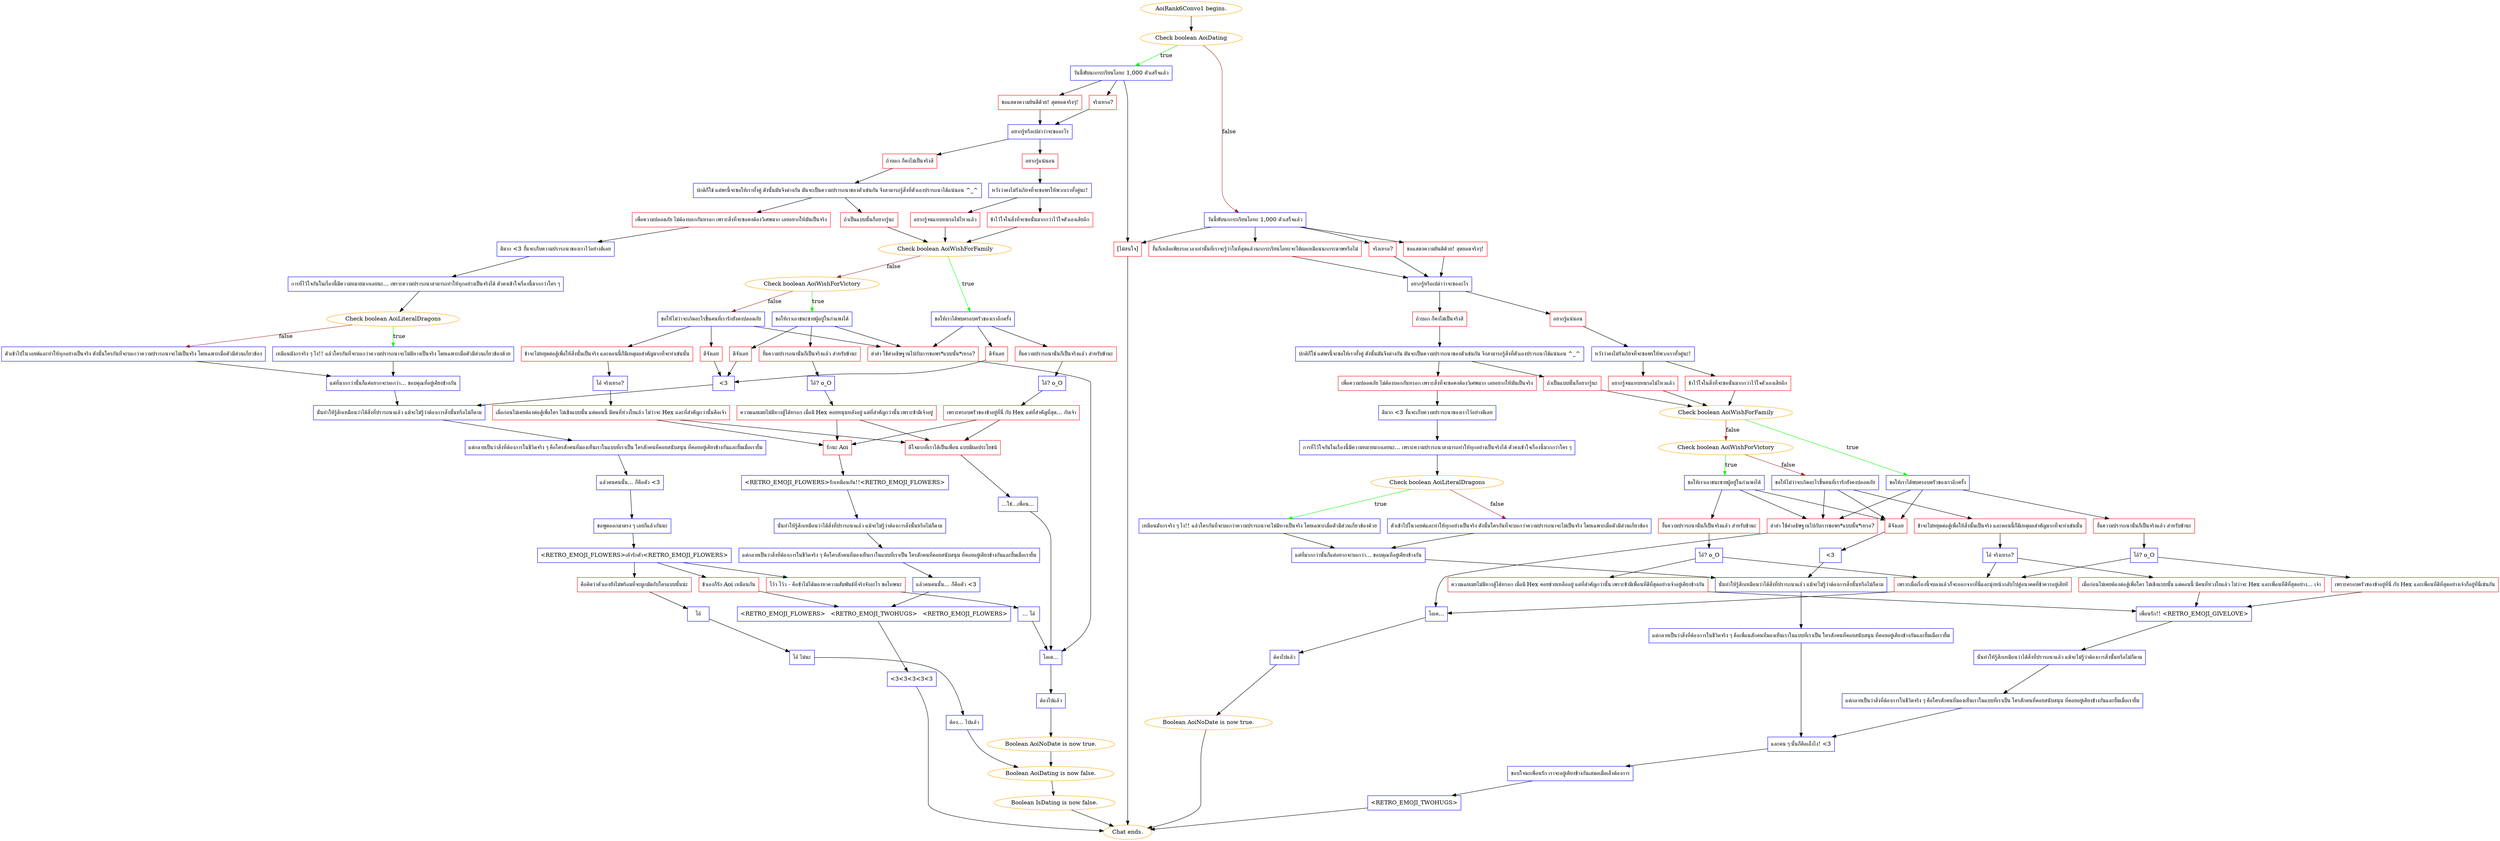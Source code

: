 digraph {
	"AoiRank6Convo1 begins." [color=orange];
		"AoiRank6Convo1 begins." -> j783435710;
	j783435710 [label="Check boolean AoiDating",color=orange];
		j783435710 -> j3112743565 [label=true,color=green];
		j783435710 -> j772213721 [label=false,color=brown];
	j3112743565 [label="วันนี้พับนกกระเรียนโลหะ 1,000 ตัวเสร็จแล้ว",shape=box,color=blue];
		j3112743565 -> j1365725709;
		j3112743565 -> j517014104;
		j3112743565 -> j3001038503;
	j772213721 [label="วันนี้พับนกกระเรียนโลหะ 1,000 ตัวเสร็จแล้ว",shape=box,color=blue];
		j772213721 -> j3019435173;
		j772213721 -> j1552235982;
		j772213721 -> j2023325998;
		j772213721 -> j3001038503;
	j1365725709 [label="จริงเหรอ?",shape=box,color=red];
		j1365725709 -> j2224120346;
	j517014104 [label="ขอแสดงความยินดีด้วย! สุดยอดจริงๆ!",shape=box,color=red];
		j517014104 -> j2224120346;
	j3001038503 [label="[ไม่สนใจ]",shape=box,color=red];
		j3001038503 -> "Chat ends.";
	j3019435173 [label="งั้นก็เหลือเพียงรอเวลาเท่านั้นที่เราจะรู้ว่าในที่สุดแล้วนกกระเรียนโลหะจะได้ผลเหมือนนกกระดาษหรือไม่",shape=box,color=red];
		j3019435173 -> j4047583012;
	j1552235982 [label="จริงเหรอ?",shape=box,color=red];
		j1552235982 -> j4047583012;
	j2023325998 [label="ขอแสดงความยินดีด้วย! สุดยอดจริงๆ!",shape=box,color=red];
		j2023325998 -> j4047583012;
	j2224120346 [label="อยากรู้หรือเปล่าว่าจะขออะไร",shape=box,color=blue];
		j2224120346 -> j3410868195;
		j2224120346 -> j2747955765;
	"Chat ends." [color=orange];
	j4047583012 [label="อยากรู้หรือเปล่าว่าจะขออะไร",shape=box,color=blue];
		j4047583012 -> j156786370;
		j4047583012 -> j2841914874;
	j3410868195 [label="ถ้าบอก ก็คงไม่เป็นจริงสิ",shape=box,color=red];
		j3410868195 -> j4117817064;
	j2747955765 [label="อยากรู้แน่นอน",shape=box,color=red];
		j2747955765 -> j2530022067;
	j156786370 [label="ถ้าบอก ก็คงไม่เป็นจริงสิ",shape=box,color=red];
		j156786370 -> j141786639;
	j2841914874 [label="อยากรู้แน่นอน",shape=box,color=red];
		j2841914874 -> j261031612;
	j4117817064 [label="ปกติก็ใช่ แต่พรนี้จะขอให้เราทั้งคู่ ดังนั้นมันจึงต่างกัน มันจะเป็นความปรารถนาของตัวเช่นกัน จึงสามารถรู้สิ่งที่ตัวเองปรารถนาได้แน่นอน ^_^",shape=box,color=blue];
		j4117817064 -> j3866323566;
		j4117817064 -> j920498662;
	j2530022067 [label="หวังว่าคงไม่รังเกียจที่จะขอพรให้พวกเราทั้งคู่นะ!",shape=box,color=blue];
		j2530022067 -> j1678929710;
		j2530022067 -> j1689688084;
	j141786639 [label="ปกติก็ใช่ แต่พรนี้จะขอให้เราทั้งคู่ ดังนั้นมันจึงต่างกัน มันจะเป็นความปรารถนาของตัวเช่นกัน จึงสามารถรู้สิ่งที่ตัวเองปรารถนาได้แน่นอน ^_^",shape=box,color=blue];
		j141786639 -> j3915574659;
		j141786639 -> j1321086092;
	j261031612 [label="หวังว่าคงไม่รังเกียจที่จะขอพรให้พวกเราทั้งคู่นะ!",shape=box,color=blue];
		j261031612 -> j2698026123;
		j261031612 -> j506038129;
	j3866323566 [label="เพื่อความปลอดภัย ไม่ต้องบอกกันหรอก เพราะสิ่งที่จะขอคงต้องวิเศษมาก เลยอยากให้มันเป็นจริง",shape=box,color=red];
		j3866323566 -> j1478640239;
	j920498662 [label="ถ้าเป็นแบบนั้นก็อยากรู้นะ",shape=box,color=red];
		j920498662 -> j3247860844;
	j1678929710 [label="ข้าไว้ใจในสิ่งที่จะขอนั่นมากกว่าไว้ใจตัวเองเสียอีก",shape=box,color=red];
		j1678929710 -> j3247860844;
	j1689688084 [label="อยากรู้จนแทบทนรอไม่ไหวแล้ว",shape=box,color=red];
		j1689688084 -> j3247860844;
	j3915574659 [label="เพื่อความปลอดภัย ไม่ต้องบอกกันหรอก เพราะสิ่งที่จะขอคงต้องวิเศษมาก เลยอยากให้มันเป็นจริง",shape=box,color=red];
		j3915574659 -> j4201265015;
	j1321086092 [label="ถ้าเป็นแบบนั้นก็อยากรู้นะ",shape=box,color=red];
		j1321086092 -> j828909921;
	j2698026123 [label="ข้าไว้ใจในสิ่งที่จะขอนั่นมากกว่าไว้ใจตัวเองเสียอีก",shape=box,color=red];
		j2698026123 -> j828909921;
	j506038129 [label="อยากรู้จนแทบทนรอไม่ไหวแล้ว",shape=box,color=red];
		j506038129 -> j828909921;
	j1478640239 [label="ดีมาก <3 งั้นจะเก็บความปรารถนาของเราไว้อย่างดีเลย",shape=box,color=blue];
		j1478640239 -> j1306522576;
	j3247860844 [label="Check boolean AoiWishForFamily",color=orange];
		j3247860844 -> j2476233710 [label=true,color=green];
		j3247860844 -> j703318390 [label=false,color=brown];
	j4201265015 [label="ดีมาก <3 งั้นจะเก็บความปรารถนาของเราไว้อย่างดีเลย",shape=box,color=blue];
		j4201265015 -> j1326428684;
	j828909921 [label="Check boolean AoiWishForFamily",color=orange];
		j828909921 -> j1160684370 [label=true,color=green];
		j828909921 -> j960399770 [label=false,color=brown];
	j1306522576 [label="การที่ไว้ใจกันในเรื่องนี้มีความหมายมากเลยนะ... เพราะความปรารถนาสามารถทำให้ทุกอย่างเป็นจริงได้ ตัวคงเข้าใจเรื่องนี้มากกว่าใคร ๆ",shape=box,color=blue];
		j1306522576 -> j115447101;
	j2476233710 [label="ขอให้เราได้พบครอบครัวของเราอีกครั้ง",shape=box,color=blue];
		j2476233710 -> j2446269720;
		j2476233710 -> j1774593264;
		j2476233710 -> j3834069414;
	j703318390 [label="Check boolean AoiWishForVictory",color=orange];
		j703318390 -> j3942885124 [label=true,color=green];
		j703318390 -> j1728983388 [label=false,color=brown];
	j1326428684 [label="การที่ไว้ใจกันในเรื่องนี้มีความหมายมากเลยนะ... เพราะความปรารถนาสามารถทำให้ทุกอย่างเป็นจริงได้ ตัวคงเข้าใจเรื่องนี้มากกว่าใคร ๆ",shape=box,color=blue];
		j1326428684 -> j3584024800;
	j1160684370 [label="ขอให้เราได้พบครอบครัวของเราอีกครั้ง",shape=box,color=blue];
		j1160684370 -> j2505728054;
		j1160684370 -> j1580314197;
		j1160684370 -> j4023317911;
	j960399770 [label="Check boolean AoiWishForVictory",color=orange];
		j960399770 -> j528627404 [label=true,color=green];
		j960399770 -> j158376599 [label=false,color=brown];
	j115447101 [label="Check boolean AoiLiteralDragons",color=orange];
		j115447101 -> j2742142818 [label=true,color=green];
		j115447101 -> j3268174970 [label=false,color=brown];
	j2446269720 [label="งั้นความปรารถนานั่นก็เป็นจริงแล้ว สำหรับข้านะ",shape=box,color=red];
		j2446269720 -> j3233189130;
	j1774593264 [label="ดีจังเลย",shape=box,color=red];
		j1774593264 -> j3525495694;
	j3834069414 [label="ฮ่าฮ่า ใช้คำอธิษฐานไปกับการขอพร*แบบนั้น*เหรอ?",shape=box,color=red];
		j3834069414 -> j3456105018;
	j3942885124 [label="ขอให้เราเอาชนะชายผู้อยู่ในกำแพงได้",shape=box,color=blue];
		j3942885124 -> j2021313544;
		j3942885124 -> j1431075833;
		j3942885124 -> j3834069414;
	j1728983388 [label="ขอให้ไม่ว่าจะเกิดอะไรขึ้นคนที่เรารักยังคงปลอดภัย",shape=box,color=blue];
		j1728983388 -> j562431622;
		j1728983388 -> j818066150;
		j1728983388 -> j3834069414;
	j3584024800 [label="Check boolean AoiLiteralDragons",color=orange];
		j3584024800 -> j1925476127 [label=true,color=green];
		j3584024800 -> j2687206214 [label=false,color=brown];
	j2505728054 [label="งั้นความปรารถนานั่นก็เป็นจริงแล้ว สำหรับข้านะ",shape=box,color=red];
		j2505728054 -> j635833972;
	j1580314197 [label="ดีจังเลย",shape=box,color=red];
		j1580314197 -> j963843813;
	j4023317911 [label="ฮ่าฮ่า ใช้คำอธิษฐานไปกับการขอพร*แบบนั้น*เหรอ?",shape=box,color=red];
		j4023317911 -> j4048048354;
	j528627404 [label="ขอให้เราเอาชนะชายผู้อยู่ในกำแพงได้",shape=box,color=blue];
		j528627404 -> j2598234945;
		j528627404 -> j1580314197;
		j528627404 -> j4023317911;
	j158376599 [label="ขอให้ไม่ว่าจะเกิดอะไรขึ้นคนที่เรารักยังคงปลอดภัย",shape=box,color=blue];
		j158376599 -> j2959624948;
		j158376599 -> j1580314197;
		j158376599 -> j4023317911;
	j2742142818 [label="เหมือนมังกรจริง ๆ ไง!! แล้วใครกันที่จะบอกว่าความปรารถนาจะไม่มีทางเป็นจริง โดยเฉพาะเมื่อตัวมีส่วนเกี่ยวข้องด้วย",shape=box,color=blue];
		j2742142818 -> j2783371551;
	j3268174970 [label="ตัวเข้าไปในวอยด์และทำให้ทุกอย่างเป็นจริง ดังนั้นใครกันที่จะบอกว่าความปรารถนาจะไม่เป็นจริง โดยเฉพาะเมื่อตัวมีส่วนเกี่ยวข้อง",shape=box,color=blue];
		j3268174970 -> j2783371551;
	j3233189130 [label="โอ้? o_O",shape=box,color=blue];
		j3233189130 -> j2899222968;
	j3525495694 [label="<3",shape=box,color=blue];
		j3525495694 -> j675533802;
	j3456105018 [label="โอเค...",shape=box,color=blue];
		j3456105018 -> j1064951516;
	j2021313544 [label="งั้นความปรารถนานั่นก็เป็นจริงแล้ว สำหรับข้านะ",shape=box,color=red];
		j2021313544 -> j1770098231;
	j1431075833 [label="ดีจังเลย",shape=box,color=red];
		j1431075833 -> j3525495694;
	j562431622 [label="ข้าจะไม่หยุดต่อสู้เพื่อให้สิ่งนั้นเป็นจริง และตอนนี้ก็มีเหตุผลสำคัญมากที่จะทำเช่นนั้น",shape=box,color=red];
		j562431622 -> j1783458643;
	j818066150 [label="ดีจังเลย",shape=box,color=red];
		j818066150 -> j3525495694;
	j1925476127 [label="เหมือนมังกรจริง ๆ ไง!! แล้วใครกันที่จะบอกว่าความปรารถนาจะไม่มีทางเป็นจริง โดยเฉพาะเมื่อตัวมีส่วนเกี่ยวข้องด้วย",shape=box,color=blue];
		j1925476127 -> j3849039303;
	j2687206214 [label="ตัวเข้าไปในวอยด์และทำให้ทุกอย่างเป็นจริง ดังนั้นใครกันที่จะบอกว่าความปรารถนาจะไม่เป็นจริง โดยเฉพาะเมื่อตัวมีส่วนเกี่ยวข้อง",shape=box,color=blue];
		j2687206214 -> j3849039303;
	j635833972 [label="โอ้? o_O",shape=box,color=blue];
		j635833972 -> j1258890785;
		j635833972 -> j3288713087;
	j963843813 [label="<3",shape=box,color=blue];
		j963843813 -> j1723365902;
	j4048048354 [label="โอเค...",shape=box,color=blue];
		j4048048354 -> j2714564937;
	j2598234945 [label="งั้นความปรารถนานั่นก็เป็นจริงแล้ว สำหรับข้านะ",shape=box,color=red];
		j2598234945 -> j3724338449;
	j2959624948 [label="ข้าจะไม่หยุดต่อสู้เพื่อให้สิ่งนั้นเป็นจริง และตอนนี้ก็มีเหตุผลสำคัญมากที่จะทำเช่นนั้น",shape=box,color=red];
		j2959624948 -> j1107113060;
	j2783371551 [label="แต่ที่มากกว่านั้นก็แค่อยากจะบอกว่า... ขอบคุณที่อยู่เคียงข้างกัน",shape=box,color=blue];
		j2783371551 -> j675533802;
	j2899222968 [label="เพราะครอบครัวของข้าอยู่ที่นี่ กับ Hex แต่ที่สำคัญที่สุด... กับเจ้า",shape=box,color=red];
		j2899222968 -> j1913092850;
		j2899222968 -> j373251829;
	j675533802 [label="นั่นทำให้รู้สึกเหมือนว่าได้สิ่งที่ปรารถนาแล้ว แม้จะไม่รู้ว่าต้องการสิ่งนั้นหรือไม่ก็ตาม",shape=box,color=blue];
		j675533802 -> j1392295932;
	j1064951516 [label="ต้องไปแล้ว",shape=box,color=blue];
		j1064951516 -> j2447544522;
	j1770098231 [label="โอ้? o_O",shape=box,color=blue];
		j1770098231 -> j1643526110;
	j1783458643 [label="โอ้ จริงเหรอ?",shape=box,color=blue];
		j1783458643 -> j2529777128;
	j3849039303 [label="แต่ที่มากกว่านั้นก็แค่อยากจะบอกว่า... ขอบคุณที่อยู่เคียงข้างกัน",shape=box,color=blue];
		j3849039303 -> j1723365902;
	j1258890785 [label="เพราะครอบครัวของข้าอยู่ที่นี่ กับ Hex และเพื่อนที่ดีที่สุดอย่างเจ้าก็อยู่ที่นี่เช่นกัน",shape=box,color=red];
		j1258890785 -> j3486438067;
	j3288713087 [label="เพราะเมื่อเรื่องนี้จบลงแล้วก็จะออกจากที่นี่และมุ่งหน้ากลับไปสู่อนาคตที่ข้าควรอยู่เสียที",shape=box,color=red];
		j3288713087 -> j4048048354;
	j1723365902 [label="นั่นทำให้รู้สึกเหมือนว่าได้สิ่งที่ปรารถนาแล้ว แม้จะไม่รู้ว่าต้องการสิ่งนั้นหรือไม่ก็ตาม",shape=box,color=blue];
		j1723365902 -> j2771777637;
	j2714564937 [label="ต้องไปแล้ว",shape=box,color=blue];
		j2714564937 -> j2246494386;
	j3724338449 [label="โอ้? o_O",shape=box,color=blue];
		j3724338449 -> j148608849;
		j3724338449 -> j3288713087;
	j1107113060 [label="โอ้ จริงเหรอ?",shape=box,color=blue];
		j1107113060 -> j719352766;
		j1107113060 -> j3288713087;
	j1913092850 [label="รักนะ Aoi",shape=box,color=red];
		j1913092850 -> j1083445449;
	j373251829 [label="ดีใจมากที่เราได้เป็นเพื่อน แบบมีผลประโยชน์",shape=box,color=red];
		j373251829 -> j987700552;
	j1392295932 [label="แต่กลายเป็นว่าสิ่งที่ต้องการในชีวิตจริง ๆ คือใครสักคนที่มองเห็นเราในแบบที่เราเป็น ใครสักคนที่คอยสนับสนุน ที่คอยอยู่เคียงข้างกันและยิ้มเมื่อเรายิ้ม",shape=box,color=blue];
		j1392295932 -> j4069859417;
	j2447544522 [label="Boolean AoiNoDate is now true.",color=orange];
		j2447544522 -> j2417470976;
	j1643526110 [label="ความเฉยเมยไม่มีทางสู้ได้หรอก เมื่อมี Hex คอยหนุนหลังอยู่ แต่ที่สำคัญกว่านั้น เพราะข้ามีเจ้าอยู่",shape=box,color=red];
		j1643526110 -> j1913092850;
		j1643526110 -> j373251829;
	j2529777128 [label="เมื่อก่อนไม่เคยต้องต่อสู้เพื่อใคร ไม่เชิงแบบนั้น แต่ตอนนี้ มีคนที่ห่วงใยแล้ว ไม่ว่าจะ Hex และที่สำคัญกว่านั้นคือเจ้า",shape=box,color=red];
		j2529777128 -> j1913092850;
		j2529777128 -> j373251829;
	j3486438067 [label="เพื่อนรัก!! <RETRO_EMOJI_GIVELOVE>",shape=box,color=blue];
		j3486438067 -> j3541973549;
	j2771777637 [label="แต่กลายเป็นว่าสิ่งที่ต้องการในชีวิตจริง ๆ คือเพื่อนสักคนที่มองเห็นเราในแบบที่เราเป็น ใครสักคนที่คอยสนับสนุน ที่คอยอยู่เคียงข้างกันและยิ้มเมื่อเรายิ้ม",shape=box,color=blue];
		j2771777637 -> j3788592288;
	j2246494386 [label="Boolean AoiNoDate is now true.",color=orange];
		j2246494386 -> "Chat ends.";
	j148608849 [label="ความเฉยเมยไม่มีทางสู้ได้หรอก เมื่อมี Hex คอยช่วยเหลืออยู่ แต่ที่สำคัญกว่านั้น เพราะข้ามีเพื่อนที่ดีที่สุดอย่างเจ้าอยู่เคียงข้างกัน",shape=box,color=red];
		j148608849 -> j3486438067;
	j719352766 [label="เมื่อก่อนไม่เคยต้องต่อสู้เพื่อใคร ไม่เชิงแบบนั้น แต่ตอนนี้ มีคนที่ห่วงใยแล้ว ไม่ว่าจะ Hex และเพื่อนที่ดีที่สุดอย่าง... เจ้า",shape=box,color=red];
		j719352766 -> j3486438067;
	j1083445449 [label="<RETRO_EMOJI_FLOWERS>รักเหมือนกัน!!<RETRO_EMOJI_FLOWERS>",shape=box,color=blue];
		j1083445449 -> j3204790161;
	j987700552 [label="...ใช่...เพื่อน...",shape=box,color=blue];
		j987700552 -> j3456105018;
	j4069859417 [label="แล้วคนคนนั้น... ก็คือตัว <3",shape=box,color=blue];
		j4069859417 -> j1562033796;
	j2417470976 [label="Boolean AoiDating is now false.",color=orange];
		j2417470976 -> j178902881;
	j3541973549 [label="นั่นทำให้รู้สึกเหมือนว่าได้สิ่งที่ปรารถนาแล้ว แม้จะไม่รู้ว่าต้องการสิ่งนั้นหรือไม่ก็ตาม",shape=box,color=blue];
		j3541973549 -> j1061356038;
	j3788592288 [label="และคน ๆ นั้นก็คือเอ็งไง! <3",shape=box,color=blue];
		j3788592288 -> j2050728833;
	j3204790161 [label="นั่นทำให้รู้สึกเหมือนว่าได้สิ่งที่ปรารถนาแล้ว แม้จะไม่รู้ว่าต้องการสิ่งนั้นหรือไม่ก็ตาม",shape=box,color=blue];
		j3204790161 -> j1178583221;
	j1562033796 [label="ขอพูดออกมาตรง ๆ เลยก็แล้วกันนะ",shape=box,color=blue];
		j1562033796 -> j3590647830;
	j178902881 [label="Boolean IsDating is now false.",color=orange];
		j178902881 -> "Chat ends.";
	j1061356038 [label="แต่กลายเป็นว่าสิ่งที่ต้องการในชีวิตจริง ๆ คือใครสักคนที่มองเห็นเราในแบบที่เราเป็น ใครสักคนที่คอยสนับสนุน ที่คอยอยู่เคียงข้างกันและยิ้มเมื่อเรายิ้ม",shape=box,color=blue];
		j1061356038 -> j3788592288;
	j2050728833 [label="ขอบใจนะเพื่อนรัก เราจะอยู่เคียงข้างกันเสมอเมื่อเอ็งต้องการ",shape=box,color=blue];
		j2050728833 -> j2792338544;
	j1178583221 [label="แต่กลายเป็นว่าสิ่งที่ต้องการในชีวิตจริง ๆ คือใครสักคนที่มองเห็นเราในแบบที่เราเป็น ใครสักคนที่คอยสนับสนุน ที่คอยอยู่เคียงข้างกันและยิ้มเมื่อเรายิ้ม",shape=box,color=blue];
		j1178583221 -> j4112262470;
	j3590647830 [label="<RETRO_EMOJI_FLOWERS>เค้ารักตัว<RETRO_EMOJI_FLOWERS>",shape=box,color=blue];
		j3590647830 -> j4010325087;
		j3590647830 -> j1203010839;
		j3590647830 -> j1753783631;
	j2792338544 [label="<RETRO_EMOJI_TWOHUGS>",shape=box,color=blue];
		j2792338544 -> "Chat ends.";
	j4112262470 [label="แล้วคนคนนั้น... ก็คือตัว <3",shape=box,color=blue];
		j4112262470 -> j3358652932;
	j4010325087 [label="ข้าเองก็รัก Aoi เหมือนกัน",shape=box,color=red];
		j4010325087 -> j3358652932;
	j1203010839 [label="คือคิดว่าตัวเองยังไม่พร้อมที่จะผูกมัดกับใครแบบนั้นน่ะ",shape=box,color=red];
		j1203010839 -> j529500292;
	j1753783631 [label="โว้ว โว้ว - คือข้าไม่ได้มองหาความสัมพันธ์ที่จริงจังอะไร ขอโทษนะ",shape=box,color=red];
		j1753783631 -> j3862238266;
	j3358652932 [label="<RETRO_EMOJI_FLOWERS>   <RETRO_EMOJI_TWOHUGS>   <RETRO_EMOJI_FLOWERS>",shape=box,color=blue];
		j3358652932 -> j492764616;
	j529500292 [label="โอ้",shape=box,color=blue];
		j529500292 -> j481857627;
	j3862238266 [label="... โอ้",shape=box,color=blue];
		j3862238266 -> j3456105018;
	j492764616 [label="<3<3<3<3<3",shape=box,color=blue];
		j492764616 -> "Chat ends.";
	j481857627 [label="โอ้ ไม่นะ",shape=box,color=blue];
		j481857627 -> j3393518781;
	j3393518781 [label="ต้อง... ไปแล้ว",shape=box,color=blue];
		j3393518781 -> j2417470976;
}